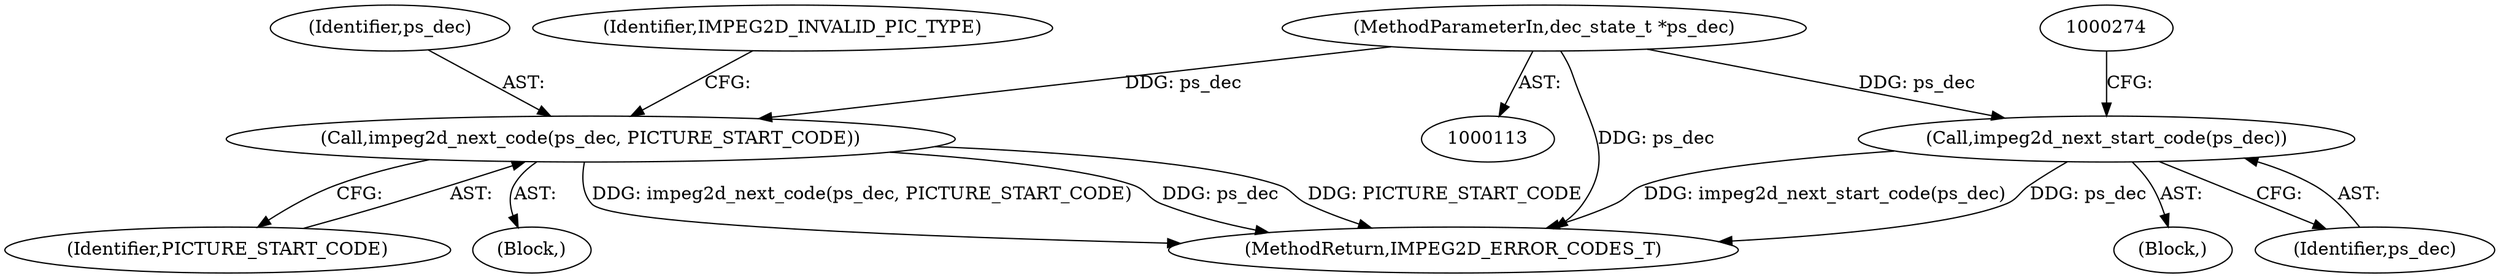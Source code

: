 digraph "0_Android_ffab15eb80630dc799eb410855c93525b75233c3_3@pointer" {
"1000114" [label="(MethodParameterIn,dec_state_t *ps_dec)"];
"1000151" [label="(Call,impeg2d_next_code(ps_dec, PICTURE_START_CODE))"];
"1000270" [label="(Call,impeg2d_next_start_code(ps_dec))"];
"1000153" [label="(Identifier,PICTURE_START_CODE)"];
"1000152" [label="(Identifier,ps_dec)"];
"1000155" [label="(Identifier,IMPEG2D_INVALID_PIC_TYPE)"];
"1000115" [label="(Block,)"];
"1000114" [label="(MethodParameterIn,dec_state_t *ps_dec)"];
"1000270" [label="(Call,impeg2d_next_start_code(ps_dec))"];
"1000150" [label="(Block,)"];
"1000151" [label="(Call,impeg2d_next_code(ps_dec, PICTURE_START_CODE))"];
"1000276" [label="(MethodReturn,IMPEG2D_ERROR_CODES_T)"];
"1000271" [label="(Identifier,ps_dec)"];
"1000114" -> "1000113"  [label="AST: "];
"1000114" -> "1000276"  [label="DDG: ps_dec"];
"1000114" -> "1000151"  [label="DDG: ps_dec"];
"1000114" -> "1000270"  [label="DDG: ps_dec"];
"1000151" -> "1000150"  [label="AST: "];
"1000151" -> "1000153"  [label="CFG: "];
"1000152" -> "1000151"  [label="AST: "];
"1000153" -> "1000151"  [label="AST: "];
"1000155" -> "1000151"  [label="CFG: "];
"1000151" -> "1000276"  [label="DDG: impeg2d_next_code(ps_dec, PICTURE_START_CODE)"];
"1000151" -> "1000276"  [label="DDG: ps_dec"];
"1000151" -> "1000276"  [label="DDG: PICTURE_START_CODE"];
"1000270" -> "1000115"  [label="AST: "];
"1000270" -> "1000271"  [label="CFG: "];
"1000271" -> "1000270"  [label="AST: "];
"1000274" -> "1000270"  [label="CFG: "];
"1000270" -> "1000276"  [label="DDG: impeg2d_next_start_code(ps_dec)"];
"1000270" -> "1000276"  [label="DDG: ps_dec"];
}
